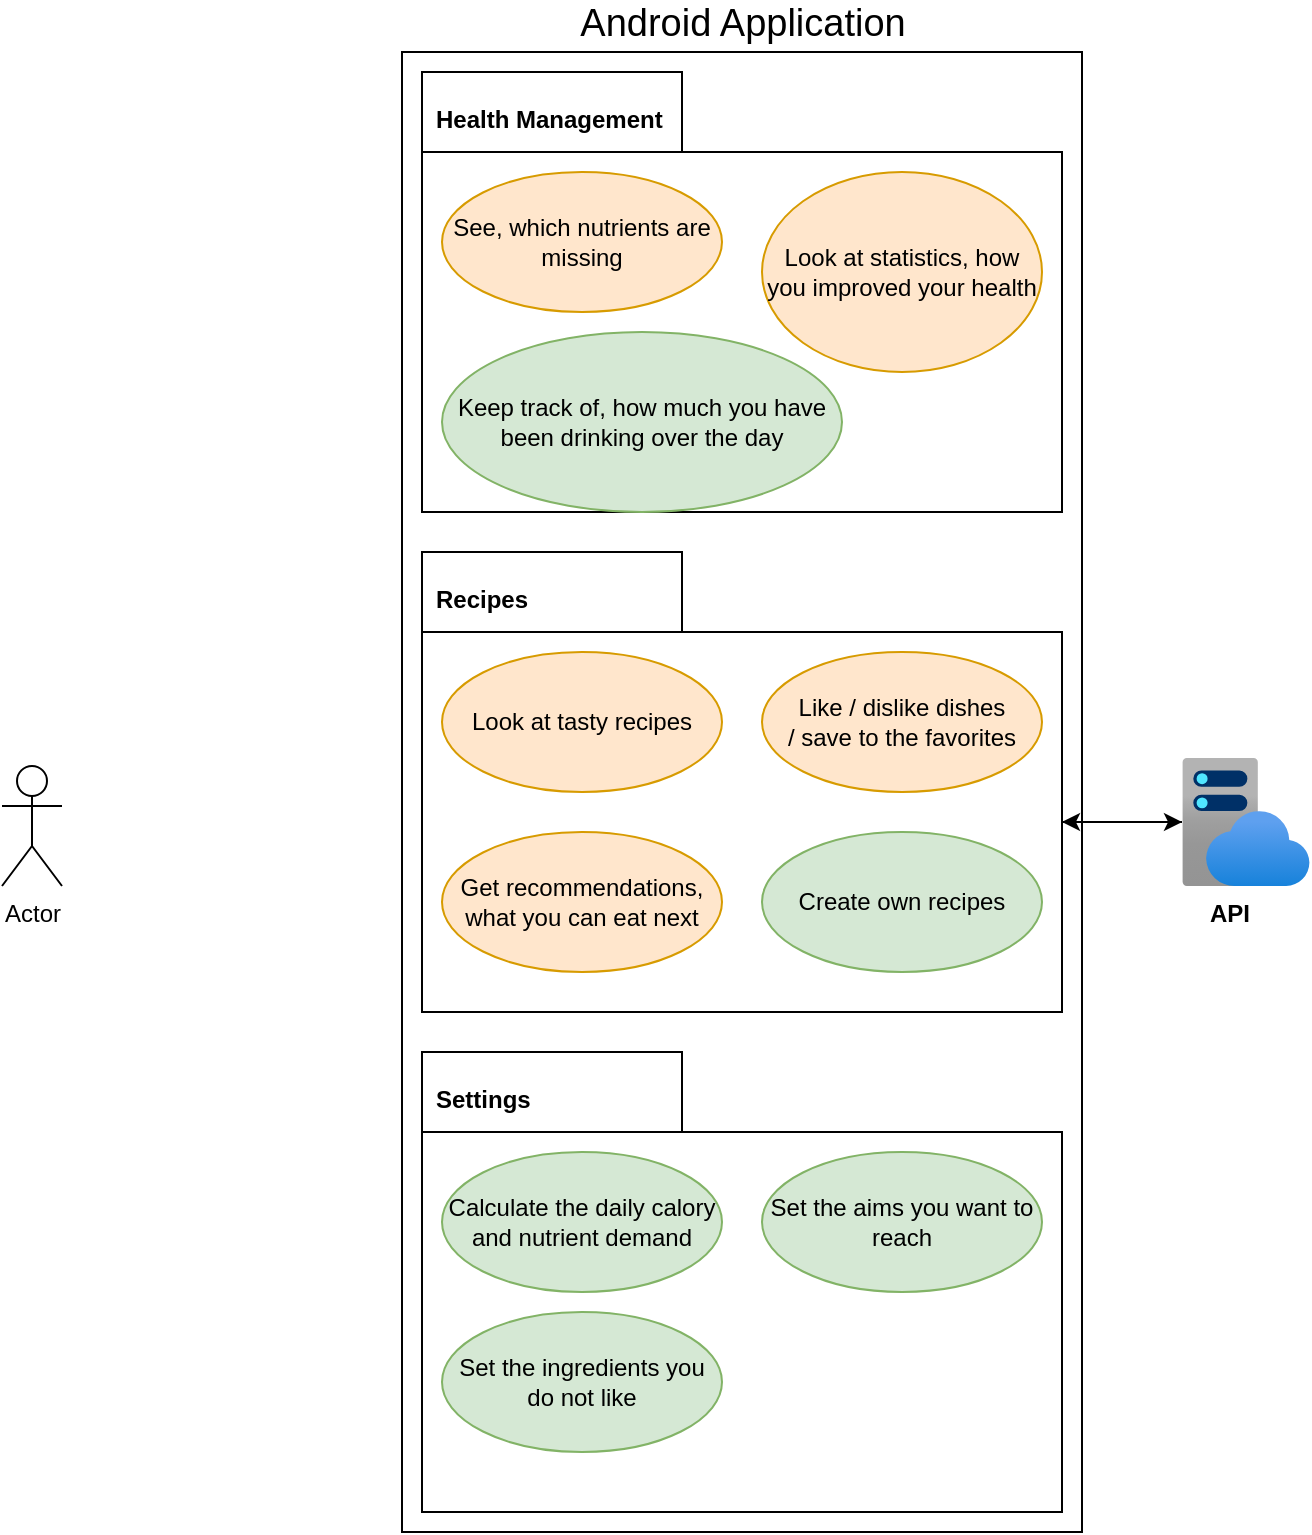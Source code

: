 <mxfile version="13.3.9" type="github">
  <diagram id="ToanAmvhAh_Zf448w_O6" name="Page-1">
    <mxGraphModel dx="1038" dy="548" grid="1" gridSize="10" guides="1" tooltips="1" connect="1" arrows="1" fold="1" page="1" pageScale="1" pageWidth="827" pageHeight="1169" math="0" shadow="0">
      <root>
        <mxCell id="0" />
        <mxCell id="1" parent="0" />
        <mxCell id="MW7hc3G7Tkg9zOo1a2e1-1" value="&lt;font style=&quot;font-size: 19px&quot;&gt;Android Application&lt;/font&gt;" style="html=1;labelPosition=center;verticalLabelPosition=top;align=center;verticalAlign=bottom;" vertex="1" parent="1">
          <mxGeometry x="310" y="50" width="340" height="740" as="geometry" />
        </mxCell>
        <mxCell id="MW7hc3G7Tkg9zOo1a2e1-2" value="Actor" style="shape=umlActor;verticalLabelPosition=bottom;verticalAlign=top;html=1;" vertex="1" parent="1">
          <mxGeometry x="110" y="407" width="30" height="60" as="geometry" />
        </mxCell>
        <UserObject label="Health Management" id="MW7hc3G7Tkg9zOo1a2e1-3">
          <mxCell style="shape=folder;fontStyle=1;spacingTop=10;tabWidth=130;tabHeight=40;tabPosition=left;html=1;labelPosition=center;verticalLabelPosition=middle;align=left;verticalAlign=top;labelBorderColor=none;spacingLeft=5;" vertex="1" parent="1">
            <mxGeometry x="320" y="60" width="320" height="220" as="geometry" />
          </mxCell>
        </UserObject>
        <mxCell id="MW7hc3G7Tkg9zOo1a2e1-4" value="See, which nutrients are missing" style="ellipse;whiteSpace=wrap;html=1;align=center;fillColor=#ffe6cc;strokeColor=#d79b00;" vertex="1" parent="1">
          <mxGeometry x="330" y="110" width="140" height="70" as="geometry" />
        </mxCell>
        <mxCell id="MW7hc3G7Tkg9zOo1a2e1-5" style="edgeStyle=orthogonalEdgeStyle;rounded=0;orthogonalLoop=1;jettySize=auto;html=1;exitX=0;exitY=0;exitDx=320;exitDy=135;exitPerimeter=0;" edge="1" parent="1" source="MW7hc3G7Tkg9zOo1a2e1-6" target="MW7hc3G7Tkg9zOo1a2e1-15">
          <mxGeometry relative="1" as="geometry" />
        </mxCell>
        <UserObject label="Recipes" id="MW7hc3G7Tkg9zOo1a2e1-6">
          <mxCell style="shape=folder;fontStyle=1;spacingTop=10;tabWidth=130;tabHeight=40;tabPosition=left;html=1;labelPosition=center;verticalLabelPosition=middle;align=left;verticalAlign=top;labelBorderColor=none;spacingLeft=5;" vertex="1" parent="1">
            <mxGeometry x="320" y="300" width="320" height="230" as="geometry" />
          </mxCell>
        </UserObject>
        <mxCell id="MW7hc3G7Tkg9zOo1a2e1-7" value="Look at tasty recipes" style="ellipse;whiteSpace=wrap;html=1;align=center;fillColor=#ffe6cc;strokeColor=#d79b00;" vertex="1" parent="1">
          <mxGeometry x="330" y="350" width="140" height="70" as="geometry" />
        </mxCell>
        <mxCell id="MW7hc3G7Tkg9zOo1a2e1-8" value="Keep track of, how much you have been drinking over the day" style="ellipse;whiteSpace=wrap;html=1;align=center;fillColor=#d5e8d4;strokeColor=#82b366;" vertex="1" parent="1">
          <mxGeometry x="330" y="190" width="200" height="90" as="geometry" />
        </mxCell>
        <mxCell id="MW7hc3G7Tkg9zOo1a2e1-9" value="Look at statistics, how you improved your health" style="ellipse;whiteSpace=wrap;html=1;align=center;fillColor=#ffe6cc;strokeColor=#d79b00;" vertex="1" parent="1">
          <mxGeometry x="490" y="110" width="140" height="100" as="geometry" />
        </mxCell>
        <mxCell id="MW7hc3G7Tkg9zOo1a2e1-10" value="Get recommendations, what you can eat next" style="ellipse;whiteSpace=wrap;html=1;align=center;fillColor=#ffe6cc;strokeColor=#d79b00;" vertex="1" parent="1">
          <mxGeometry x="330" y="440" width="140" height="70" as="geometry" />
        </mxCell>
        <mxCell id="MW7hc3G7Tkg9zOo1a2e1-11" value="Like / dislike dishes&lt;br&gt;/ save to the favorites" style="ellipse;whiteSpace=wrap;html=1;align=center;fillColor=#ffe6cc;strokeColor=#d79b00;" vertex="1" parent="1">
          <mxGeometry x="490" y="350" width="140" height="70" as="geometry" />
        </mxCell>
        <UserObject label="Settings" id="MW7hc3G7Tkg9zOo1a2e1-12">
          <mxCell style="shape=folder;fontStyle=1;spacingTop=10;tabWidth=130;tabHeight=40;tabPosition=left;html=1;labelPosition=center;verticalLabelPosition=middle;align=left;verticalAlign=top;labelBorderColor=none;spacingLeft=5;" vertex="1" parent="1">
            <mxGeometry x="320" y="550" width="320" height="230" as="geometry" />
          </mxCell>
        </UserObject>
        <mxCell id="MW7hc3G7Tkg9zOo1a2e1-13" value="Calculate the daily calory and nutrient demand" style="ellipse;whiteSpace=wrap;html=1;align=center;fillColor=#d5e8d4;strokeColor=#82b366;" vertex="1" parent="1">
          <mxGeometry x="330" y="600" width="140" height="70" as="geometry" />
        </mxCell>
        <mxCell id="MW7hc3G7Tkg9zOo1a2e1-14" style="edgeStyle=orthogonalEdgeStyle;rounded=0;orthogonalLoop=1;jettySize=auto;html=1;entryX=0;entryY=0;entryDx=320;entryDy=135;entryPerimeter=0;" edge="1" parent="1" source="MW7hc3G7Tkg9zOo1a2e1-15" target="MW7hc3G7Tkg9zOo1a2e1-6">
          <mxGeometry relative="1" as="geometry" />
        </mxCell>
        <mxCell id="MW7hc3G7Tkg9zOo1a2e1-15" value="" style="aspect=fixed;html=1;points=[];align=center;image;fontSize=12;image=img/lib/azure2/app_services/App_Service_Plans.svg;gradientColor=none;" vertex="1" parent="1">
          <mxGeometry x="700" y="403" width="64" height="64" as="geometry" />
        </mxCell>
        <mxCell id="MW7hc3G7Tkg9zOo1a2e1-16" value="Create own recipes" style="ellipse;whiteSpace=wrap;html=1;align=center;fillColor=#d5e8d4;strokeColor=#82b366;" vertex="1" parent="1">
          <mxGeometry x="490" y="440" width="140" height="70" as="geometry" />
        </mxCell>
        <mxCell id="MW7hc3G7Tkg9zOo1a2e1-17" value="API" style="text;align=center;fontStyle=1;verticalAlign=middle;spacingLeft=3;spacingRight=3;strokeColor=none;rotatable=0;points=[[0,0.5],[1,0.5]];portConstraint=eastwest;" vertex="1" parent="1">
          <mxGeometry x="690" y="467" width="68" height="26" as="geometry" />
        </mxCell>
        <mxCell id="MW7hc3G7Tkg9zOo1a2e1-18" value="Set the aims you want to reach" style="ellipse;whiteSpace=wrap;html=1;align=center;fillColor=#d5e8d4;strokeColor=#82b366;" vertex="1" parent="1">
          <mxGeometry x="490" y="600" width="140" height="70" as="geometry" />
        </mxCell>
        <mxCell id="MW7hc3G7Tkg9zOo1a2e1-19" value="Set the ingredients you do not like" style="ellipse;whiteSpace=wrap;html=1;align=center;fillColor=#d5e8d4;strokeColor=#82b366;" vertex="1" parent="1">
          <mxGeometry x="330" y="680" width="140" height="70" as="geometry" />
        </mxCell>
      </root>
    </mxGraphModel>
  </diagram>
</mxfile>
